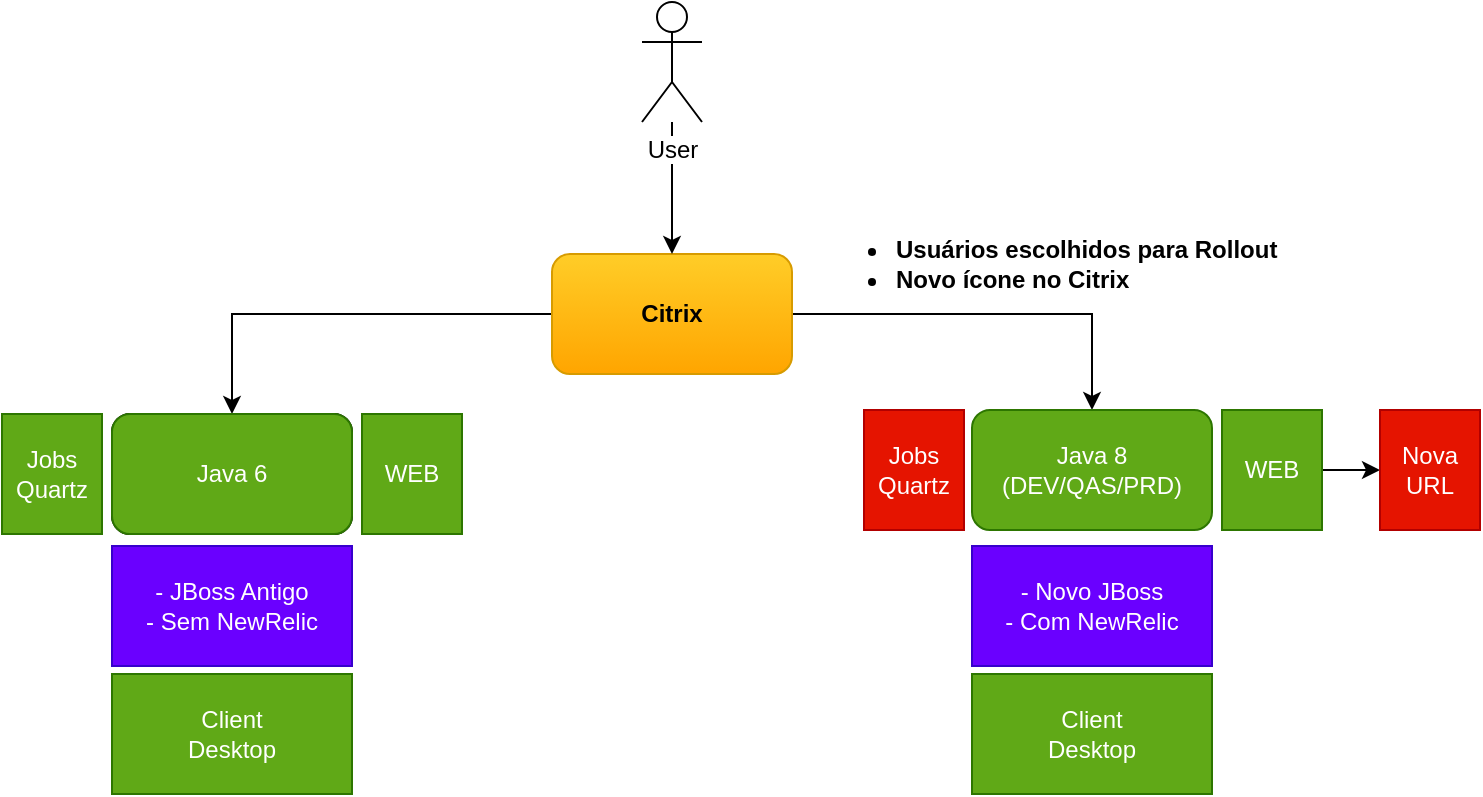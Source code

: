 <mxfile version="12.7.8" type="github">
  <diagram id="e-LRqLRTiXf35YGmx4cd" name="Page-1">
    <mxGraphModel dx="868" dy="482" grid="1" gridSize="10" guides="1" tooltips="1" connect="1" arrows="1" fold="1" page="1" pageScale="1" pageWidth="827" pageHeight="1169" math="0" shadow="0">
      <root>
        <mxCell id="0" />
        <mxCell id="1" parent="0" />
        <mxCell id="8wL47L3Zqj5WroCjasys-5" style="edgeStyle=orthogonalEdgeStyle;rounded=0;orthogonalLoop=1;jettySize=auto;html=1;entryX=0.5;entryY=0;entryDx=0;entryDy=0;" parent="1" source="8wL47L3Zqj5WroCjasys-1" target="8wL47L3Zqj5WroCjasys-2" edge="1">
          <mxGeometry relative="1" as="geometry" />
        </mxCell>
        <mxCell id="8wL47L3Zqj5WroCjasys-6" style="edgeStyle=orthogonalEdgeStyle;rounded=0;orthogonalLoop=1;jettySize=auto;html=1;entryX=0.5;entryY=0;entryDx=0;entryDy=0;" parent="1" source="8wL47L3Zqj5WroCjasys-1" target="8wL47L3Zqj5WroCjasys-4" edge="1">
          <mxGeometry relative="1" as="geometry" />
        </mxCell>
        <mxCell id="8wL47L3Zqj5WroCjasys-1" value="Citrix" style="rounded=1;whiteSpace=wrap;html=1;gradientColor=#ffa500;fillColor=#ffcd28;strokeColor=#d79b00;fontStyle=1" parent="1" vertex="1">
          <mxGeometry x="330" y="170" width="120" height="60" as="geometry" />
        </mxCell>
        <mxCell id="8wL47L3Zqj5WroCjasys-2" value="Java 6" style="rounded=1;whiteSpace=wrap;html=1;" parent="1" vertex="1">
          <mxGeometry x="110" y="250" width="120" height="60" as="geometry" />
        </mxCell>
        <mxCell id="8wL47L3Zqj5WroCjasys-4" value="Java 8&lt;br&gt;(DEV/QAS/PRD)" style="rounded=1;whiteSpace=wrap;html=1;fillColor=#60a917;strokeColor=#2D7600;fontColor=#ffffff;" parent="1" vertex="1">
          <mxGeometry x="540" y="248" width="120" height="60" as="geometry" />
        </mxCell>
        <mxCell id="8wL47L3Zqj5WroCjasys-8" style="edgeStyle=orthogonalEdgeStyle;rounded=0;orthogonalLoop=1;jettySize=auto;html=1;entryX=0.5;entryY=0;entryDx=0;entryDy=0;" parent="1" source="8wL47L3Zqj5WroCjasys-7" target="8wL47L3Zqj5WroCjasys-1" edge="1">
          <mxGeometry relative="1" as="geometry" />
        </mxCell>
        <mxCell id="8wL47L3Zqj5WroCjasys-7" value="User" style="shape=umlActor;verticalLabelPosition=bottom;labelBackgroundColor=#ffffff;verticalAlign=top;html=1;outlineConnect=0;" parent="1" vertex="1">
          <mxGeometry x="375" y="44" width="30" height="60" as="geometry" />
        </mxCell>
        <mxCell id="8wL47L3Zqj5WroCjasys-10" value="- Novo JBoss&lt;br&gt;- Com NewRelic" style="rounded=0;whiteSpace=wrap;html=1;fillColor=#6a00ff;strokeColor=#3700CC;fontColor=#ffffff;" parent="1" vertex="1">
          <mxGeometry x="540" y="316" width="120" height="60" as="geometry" />
        </mxCell>
        <mxCell id="8wL47L3Zqj5WroCjasys-11" value="&lt;ul&gt;&lt;li&gt;Usuários escolhidos para Rollout&lt;/li&gt;&lt;li&gt;Novo ícone no Citrix&lt;/li&gt;&lt;/ul&gt;" style="text;html=1;strokeColor=none;fillColor=none;align=left;verticalAlign=middle;whiteSpace=wrap;rounded=0;fontStyle=1" parent="1" vertex="1">
          <mxGeometry x="460" y="160" width="250" height="30" as="geometry" />
        </mxCell>
        <mxCell id="8wL47L3Zqj5WroCjasys-12" value="- JBoss Antigo&lt;br&gt;- Sem NewRelic" style="rounded=0;whiteSpace=wrap;html=1;fillColor=#6a00ff;strokeColor=#3700CC;fontColor=#ffffff;" parent="1" vertex="1">
          <mxGeometry x="110" y="316" width="120" height="60" as="geometry" />
        </mxCell>
        <mxCell id="8wL47L3Zqj5WroCjasys-22" value="Client&lt;br&gt;Desktop" style="rounded=0;whiteSpace=wrap;html=1;fillColor=#60a917;strokeColor=#2D7600;fontColor=#ffffff;" parent="1" vertex="1">
          <mxGeometry x="110" y="380" width="120" height="60" as="geometry" />
        </mxCell>
        <mxCell id="8wL47L3Zqj5WroCjasys-23" value="Jobs&lt;br&gt;Quartz" style="rounded=0;whiteSpace=wrap;html=1;fillColor=#60a917;strokeColor=#2D7600;fontColor=#ffffff;" parent="1" vertex="1">
          <mxGeometry x="55" y="250" width="50" height="60" as="geometry" />
        </mxCell>
        <mxCell id="8wL47L3Zqj5WroCjasys-24" value="WEB" style="rounded=0;whiteSpace=wrap;html=1;fillColor=#60a917;strokeColor=#2D7600;fontColor=#ffffff;" parent="1" vertex="1">
          <mxGeometry x="235" y="250" width="50" height="60" as="geometry" />
        </mxCell>
        <mxCell id="8wL47L3Zqj5WroCjasys-25" value="Java 6" style="rounded=1;whiteSpace=wrap;html=1;fillColor=#60a917;strokeColor=#2D7600;fontColor=#ffffff;" parent="1" vertex="1">
          <mxGeometry x="110" y="250" width="120" height="60" as="geometry" />
        </mxCell>
        <mxCell id="8wL47L3Zqj5WroCjasys-26" value="Jobs&lt;br&gt;Quartz" style="rounded=0;whiteSpace=wrap;html=1;fillColor=#e51400;strokeColor=#B20000;fontColor=#ffffff;" parent="1" vertex="1">
          <mxGeometry x="486" y="248" width="50" height="60" as="geometry" />
        </mxCell>
        <mxCell id="8wL47L3Zqj5WroCjasys-29" value="" style="edgeStyle=orthogonalEdgeStyle;rounded=0;orthogonalLoop=1;jettySize=auto;html=1;" parent="1" source="8wL47L3Zqj5WroCjasys-27" target="8wL47L3Zqj5WroCjasys-28" edge="1">
          <mxGeometry relative="1" as="geometry" />
        </mxCell>
        <mxCell id="8wL47L3Zqj5WroCjasys-27" value="WEB" style="rounded=0;whiteSpace=wrap;html=1;fillColor=#60a917;strokeColor=#2D7600;fontColor=#ffffff;" parent="1" vertex="1">
          <mxGeometry x="665" y="248" width="50" height="60" as="geometry" />
        </mxCell>
        <mxCell id="8wL47L3Zqj5WroCjasys-28" value="Nova&lt;br&gt;URL" style="rounded=0;whiteSpace=wrap;html=1;fillColor=#e51400;strokeColor=#B20000;fontColor=#ffffff;" parent="1" vertex="1">
          <mxGeometry x="744" y="248" width="50" height="60" as="geometry" />
        </mxCell>
        <mxCell id="8wL47L3Zqj5WroCjasys-30" value="Client&lt;br&gt;Desktop" style="rounded=0;whiteSpace=wrap;html=1;fillColor=#60a917;strokeColor=#2D7600;fontColor=#ffffff;" parent="1" vertex="1">
          <mxGeometry x="540" y="380" width="120" height="60" as="geometry" />
        </mxCell>
      </root>
    </mxGraphModel>
  </diagram>
</mxfile>
